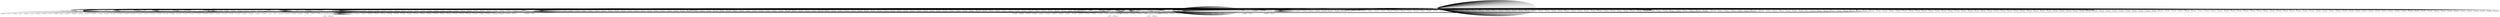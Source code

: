 digraph { 
0 [label= "Lv up to You"]
1 [label= "2019-01-22から1日間の記事一覧 - Lv up to You"]
2 [label= "ブログをNoteに移転します。 - Lv up to You"]
3 [label= "Out of domain"]
4 [label= "Out of domain"]
5 [label= "Out of domain"]
6 [label= "Out of domain"]
7 [label= "2018-12-25から1日間の記事一覧 - Lv up to You"]
8 [label= "ゴーストエンジニアリング学 - Lv up to You"]
9 [label= "Out of domain"]
10 [label= "Out of domain"]
11 [label= "Out of domain"]
12 [label= "Out of domain"]
13 [label= "Out of domain"]
14 [label= "Out of domain"]
15 [label= "Out of domain"]
16 [label= "Out of domain"]
17 [label= "Out of domain"]
18 [label= "Out of domain"]
19 [label= "Out of domain"]
20 [label= "Out of domain"]
21 [label= "2018-11-29から1日間の記事一覧 - Lv up to You"]
22 [label= "【メモ】ヒューマンオーグメンテーション学　セミナー「存在の拡張」に行ってきた - Lv up to You"]
23 [label= "Out of domain"]
24 [label= "「SFと人間拡張の未来」を勝手にレポートする - Lv up to You"]
25 [label= "Out of domain"]
26 [label= "Out of domain"]
27 [label= "Out of domain"]
28 [label= "Out of domain"]
29 [label= "Out of domain"]
30 [label= "Out of domain"]
31 [label= "Out of domain"]
32 [label= "Out of domain"]
33 [label= "Out of domain"]
34 [label= "Out of domain"]
35 [label= "Out of domain"]
36 [label= "Out of domain"]
37 [label= "Out of domain"]
38 [label= "2018-09-26から1日間の記事一覧 - Lv up to You"]
39 [label= "リアルとバーチャルが融け合う夏 （２）バーチャル空間のアート展編 - Lv up to You"]
40 [label= "リアルとバーチャルが融け合う夏　（１）VR学会編 - Lv up to You"]
41 [label= "Out of domain"]
42 [label= "Out of domain"]
43 [label= "Out of domain"]
44 [label= "Out of domain"]
45 [label= "Out of domain"]
46 [label= "Out of domain"]
47 [label= "Out of domain"]
48 [label= "Out of domain"]
49 [label= "Out of domain"]
50 [label= "Out of domain"]
51 [label= "Out of domain"]
52 [label= "Out of domain"]
53 [label= "Out of domain"]
54 [label= "Out of domain"]
55 [label= "Out of domain"]
56 [label= "Out of domain"]
57 [label= "Out of domain"]
58 [label= "Out of domain"]
59 [label= "Out of domain"]
60 [label= "Out of domain"]
61 [label= "Out of domain"]
62 [label= "Out of domain"]
63 [label= "Out of domain"]
64 [label= "Out of domain"]
65 [label= "Out of domain"]
66 [label= "Out of domain"]
67 [label= "Out of domain"]
68 [label= "Out of domain"]
69 [label= "Out of domain"]
70 [label= "Out of domain"]
71 [label= "Out of domain"]
72 [label= "Out of domain"]
73 [label= "Out of domain"]
74 [label= "Out of domain"]
75 [label= "Out of domain"]
76 [label= "Out of domain"]
77 [label= "Out of domain"]
78 [label= "Out of domain"]
79 [label= "Out of domain"]
80 [label= "Out of domain"]
81 [label= "Out of domain"]
82 [label= "Out of domain"]
83 [label= "Out of domain"]
84 [label= "Out of domain"]
85 [label= "Out of domain"]
86 [label= "Out of domain"]
87 [label= "Out of domain"]
88 [label= "2018-09-25から1日間の記事一覧 - Lv up to You"]
89 [label= "Out of domain"]
90 [label= "Out of domain"]
91 [label= "Out of domain"]
92 [label= "Out of domain"]
93 [label= "Out of domain"]
94 [label= "Out of domain"]
95 [label= "Out of domain"]
96 [label= "Out of domain"]
97 [label= "Out of domain"]
98 [label= "Out of domain"]
99 [label= "Out of domain"]
100 [label= "Out of domain"]
101 [label= "Out of domain"]
102 [label= "Out of domain"]
103 [label= "Out of domain"]
104 [label= "Out of domain"]
105 [label= "Out of domain"]
106 [label= "Out of domain"]
107 [label= "Out of domain"]
108 [label= "Out of domain"]
109 [label= "Out of domain"]
110 [label= "Out of domain"]
111 [label= "Out of domain"]
112 [label= "Out of domain"]
113 [label= "Out of domain"]
114 [label= "Out of domain"]
115 [label= "Out of domain"]
116 [label= "Out of domain"]
117 [label= "Out of domain"]
118 [label= "Out of domain"]
119 [label= "Out of domain"]
120 [label= "Out of domain"]
121 [label= "Out of domain"]
122 [label= "Out of domain"]
123 [label= "Out of domain"]
124 [label= "Out of domain"]
125 [label= "Out of domain"]
126 [label= "Out of domain"]
127 [label= "Out of domain"]
128 [label= "Out of domain"]
129 [label= "Out of domain"]
130 [label= "Out of domain"]
131 [label= "Out of domain"]
132 [label= "Out of domain"]
133 [label= "Out of domain"]
134 [label= "Out of domain"]
135 [label= "Out of domain"]
136 [label= "Out of domain"]
137 [label= "Out of domain"]
138 [label= "Out of domain"]
139 [label= "Out of domain"]
140 [label= "Out of domain"]
141 [label= "Out of domain"]
142 [label= "Out of domain"]
143 [label= "Out of domain"]
144 [label= "Out of domain"]
145 [label= "Out of domain"]
146 [label= "Out of domain"]
147 [label= "Out of domain"]
148 [label= "Out of domain"]
149 [label= "Out of domain"]
150 [label= "Out of domain"]
151 [label= "Out of domain"]
152 [label= "Out of domain"]
153 [label= "Out of domain"]
154 [label= "Out of domain"]
155 [label= "Out of domain"]
156 [label= "Out of domain"]
157 [label= "Out of domain"]
158 [label= "Out of domain"]
159 [label= "Out of domain"]
160 [label= "Out of domain"]
161 [label= "Out of domain"]
162 [label= "Out of domain"]
163 [label= "Out of domain"]
164 [label= "Out of domain"]
165 [label= "Out of domain"]
166 [label= "Out of domain"]
167 [label= "Out of domain"]
168 [label= "Out of domain"]
169 [label= "2018-06-14から1日間の記事一覧 - Lv up to You"]
170 [label= "東大でVRの勉強をするには？VRで or VRを研究するための研究室ガイド - Lv up to You"]
171 [label= "Out of domain"]
172 [label= "Out of domain"]
173 [label= "Out of domain"]
174 [label= "Out of domain"]
175 [label= "Out of domain"]
176 [label= "Out of domain"]
177 [label= "Out of domain"]
178 [label= "Out of domain"]
179 [label= "Out of domain"]
180 [label= "Out of domain"]
181 [label= "Out of domain"]
182 [label= "Out of domain"]
183 [label= "Out of domain"]
184 [label= "Out of domain"]
185 [label= "Out of domain"]
186 [label= "Out of domain"]
187 [label= "Out of domain"]
188 [label= "Out of domain"]
189 [label= "Out of domain"]
190 [label= "Out of domain"]
191 [label= "Out of domain"]
192 [label= "Out of domain"]
193 [label= "Out of domain"]
194 [label= "Out of domain"]
195 [label= "Out of domain"]
196 [label= "Out of domain"]
197 [label= "Out of domain"]
198 [label= "Out of domain"]
199 [label= "Out of domain"]
200 [label= "Out of domain"]
201 [label= "Out of domain"]
202 [label= "Out of domain"]
203 [label= "Out of domain"]
204 [label= "Out of domain"]
205 [label= "Out of domain"]
206 [label= "Out of domain"]
207 [label= "Out of domain"]
208 [label= "Out of domain"]
209 [label= "Out of domain"]
210 [label= "Out of domain"]
211 [label= "Out of domain"]
212 [label= "Out of domain"]
213 [label= "Out of domain"]
214 [label= "Out of domain"]
215 [label= "Out of domain"]
216 [label= "Out of domain"]
217 [label= "Out of domain"]
218 [label= "Out of domain"]
219 [label= "Out of domain"]
220 [label= "Out of domain"]
221 [label= "Out of domain"]
222 [label= "Out of domain"]
223 [label= "Out of domain"]
224 [label= "2018-05-18から1日間の記事一覧 - Lv up to You"]
225 [label= "東大五月祭2018で、VRを体験できる場所リスト - Lv up to You"]
226 [label= "Out of domain"]
227 [label= "Out of domain"]
228 [label= "Out of domain"]
229 [label= "Out of domain"]
230 [label= "Out of domain"]
231 [label= "Out of domain"]
232 [label= "Out of domain"]
233 [label= "Out of domain"]
234 [label= "Out of domain"]
235 [label= "Out of domain"]
236 [label= "Out of domain"]
237 [label= "Out of domain"]
238 [label= "Out of domain"]
239 [label= "Out of domain"]
240 [label= "Out of domain"]
241 [label= "Out of domain"]
242 [label= "Out of domain"]
243 [label= "Out of domain"]
244 [label= "Out of domain"]
245 [label= "Out of domain"]
246 [label= "Out of domain"]
247 [label= "Out of domain"]
248 [label= "Out of domain"]
249 [label= "Out of domain"]
250 [label= "Out of domain"]
251 [label= "Out of domain"]
252 [label= "Lv up to You"]
253 [label= "このブログについて - Lv up to You"]
254 [label= "Out of domain"]
255 [label= "Out of domain"]
256 [label= "error 404"]
257 [label= "Out of domain"]
258 [label= "記事一覧 - Lv up to You"]
259 [label= "Out of domain"]
260 [label= "Out of domain"]
261 [label= "Out of domain"]
262 [label= "Out of domain"]
263 [label= "Out of domain"]
264 [label= "Out of domain"]
265 [label= "Out of domain"]
266 [label= "Out of domain"]
267 [label= "Out of domain"]
268 [label= "Out of domain"]
269 [label= "Out of domain"]
270 [label= "Out of domain"]
271 [label= "Out of domain"]
272 [label= "Out of domain"]
273 [label= "Out of domain"]
274 [label= "Out of domain"]
275 [label= "Out of domain"]
276 [label= "Out of domain"]
277 [label= "Out of domain"]
278 [label= "Out of domain"]
279 [label= "Out of domain"]
280 [label= "Out of domain"]
281 [label= "Out of domain"]
282 [label= "Out of domain"]
283 [label= "Out of domain"]
284 [label= "Out of domain"]
285 [label= "Out of domain"]
286 [label= "Out of domain"]
287 [label= "Out of domain"]
288 [label= "Out of domain"]
289 [label= "Out of domain"]
290 [label= "Out of domain"]
291 [label= "Out of domain"]
292 [label= "Out of domain"]
293 [label= "Out of domain"]
294 [label= "Out of domain"]
295 [label= "Out of domain"]
296 [label= "Out of domain"]
297 [label= "Out of domain"]
298 [label= "Out of domain"]
299 [label= "Out of domain"]
300 [label= "Out of domain"]
301 [label= "Out of domain"]
302 [label= "Out of domain"]
303 [label= "Out of domain"]
304 [label= "Out of domain"]
305 [label= "Out of domain"]
306 [label= "Out of domain"]
307 [label= "Out of domain"]
308 [label= "Out of domain"]
309 [label= "Out of domain"]
310 [label= "Out of domain"]
311 [label= "Out of domain"]
312 [label= "Out of domain"]
313 [label= "error 404"]
314 [label= "Out of domain"]
315 [label= "Out of domain"]
316 [label= "error 404"]
317 [label= "Out of domain"]
318 [label= "Out of domain"]
319 [label= "error 404"]
320 [label= "Out of domain"]
321 [label= "Out of domain"]
322 [label= "error 404"]
323 [label= "Out of domain"]
324 [label= "error 404"]
325 [label= "Out of domain"]
326 [label= "Out of domain"]
327 [label= "error 404"]
328 [label= "Out of domain"]
329 [label= "2018-04-01から1日間の記事一覧 - Lv up to You"]
330 [label= "Out of domain"]
331 [label= "Out of domain"]
332 [label= "Out of domain"]
333 [label= "Out of domain"]
334 [label= "Out of domain"]
335 [label= "Out of domain"]
336 [label= "Out of domain"]
337 [label= "Out of domain"]
338 [label= "Out of domain"]
339 [label= "Out of domain"]
340 [label= "Out of domain"]
341 [label= "Out of domain"]
342 [label= "Out of domain"]
343 [label= "Out of domain"]
344 [label= "Out of domain"]
345 [label= "Out of domain"]
346 [label= "Out of domain"]
347 [label= "Out of domain"]
348 [label= "Out of domain"]
349 [label= "Out of domain"]
350 [label= "Out of domain"]
351 [label= "Out of domain"]
352 [label= "Out of domain"]
353 [label= "Out of domain"]
354 [label= "Out of domain"]
355 [label= "Out of domain"]
356 [label= "Out of domain"]
357 [label= "Out of domain"]
358 [label= "Out of domain"]
359 [label= "ビーターになれ！VR企画者のための第一層ボス攻略会議 - Lv up to You"]
360 [label= "error 404"]
361 [label= "Out of domain"]
362 [label= "Out of domain"]
363 [label= "Out of domain"]
364 [label= "error 404"]
365 [label= "Out of domain"]
366 [label= "Out of domain"]
367 [label= "2017-12-21から1日間の記事一覧 - Lv up to You"]
368 [label= "error 404"]
369 [label= "Out of domain"]
370 [label= "error 404"]
371 [label= "Out of domain"]
372 [label= "Out of domain"]
373 [label= "Out of domain"]
374 [label= "error 404"]
375 [label= "Out of domain"]
376 [label= "Out of domain"]
377 [label= "error 404"]
378 [label= "Out of domain"]
379 [label= "error 404"]
380 [label= "Out of domain"]
381 [label= "Out of domain"]
382 [label= "error 404"]
383 [label= "Out of domain"]
384 [label= "Out of domain"]
385 [label= "Out of domain"]
386 [label= "Out of domain"]
387 [label= "Out of domain"]
388 [label= "Out of domain"]
389 [label= "Out of domain"]
390 [label= "Out of domain"]
391 [label= "Out of domain"]
392 [label= "Out of domain"]
393 [label= "Out of domain"]
394 [label= "Out of domain"]
395 [label= "Out of domain"]
396 [label= "Out of domain"]
397 [label= "Out of domain"]
398 [label= "Out of domain"]
399 [label= "Out of domain"]
400 [label= "Out of domain"]
401 [label= "Out of domain"]
402 [label= "Out of domain"]
403 [label= "Out of domain"]
404 [label= "Out of domain"]
405 [label= "Out of domain"]
406 [label= "Out of domain"]
407 [label= "Out of domain"]
408 [label= "Out of domain"]
409 [label= "Out of domain"]
410 [label= "Out of domain"]
411 [label= "Out of domain"]
412 [label= "Out of domain"]
413 [label= "Out of domain"]
414 [label= "Out of domain"]
415 [label= "Out of domain"]
416 [label= "Out of domain"]
417 [label= "Out of domain"]
418 [label= "Out of domain"]
419 [label= "Out of domain"]
420 [label= "Out of domain"]
421 [label= "Out of domain"]
422 [label= "Out of domain"]
423 [label= "Out of domain"]
424 [label= "error 404"]
425 [label= "Out of domain"]
426 [label= "error 404"]
427 [label= "Out of domain"]
428 [label= "error 404"]
429 [label= "Out of domain"]
0->312;0->311;0->310;0->309;0->262;0->262;0->308;0->307;0->306;0->305;0->304;0->262;0->303;0->302;0->301;0->300;0->299;0->298;0->297;0->296;0->262;0->295;0->294;0->293;0->292;0->291;0->290;0->289;0->288;0->287;0->286;0->285;0->284;0->283;0->282;0->281;0->280;0->279;0->262;0->278;0->277;0->276;0->275;0->274;0->269;0->268;0->264;0->263;0->267;0->266;0->265;0->273;0->272;0->271;0->270;0->262;0->269;0->268;0->267;0->266;0->265;0->264;0->263;0->262;0->261;0->0;0->260;0->259;0->0;258->312;258->311;258->310;258->309;258->423;258->422;258->381;258->376;258->373;258->366;258->326;258->321;258->315;258->261;258->258;258->421;258->259;258->0;258->258;258->258;40->312;40->311;40->310;40->309;40->262;40->303;40->302;40->301;40->300;40->299;40->298;40->297;40->296;40->261;40->40;40->371;40->259;40->0;40->317;40->258;40->258;40->40;39->312;39->311;39->310;39->309;39->262;39->295;39->294;39->293;39->292;39->291;39->290;39->289;39->288;39->287;39->286;39->285;39->284;39->283;39->282;39->281;39->280;39->279;39->261;39->39;39->369;39->259;39->0;39->317;39->258;39->258;39->40;39->39;22->312;22->311;22->310;22->309;22->262;22->278;22->277;22->276;22->275;22->274;22->269;22->268;22->264;22->263;22->267;22->266;22->265;22->273;22->272;22->271;22->270;22->261;22->22;22->328;22->259;22->0;22->317;22->258;22->258;22->40;22->39;22->22;8->312;8->311;8->310;8->309;8->262;8->269;8->268;8->267;8->266;8->265;8->264;8->263;8->261;8->8;8->323;8->259;8->0;8->317;8->258;8->258;8->40;8->39;8->22;8->8;2->312;2->311;2->310;2->309;2->262;2->261;2->2;2->318;2->259;2->0;2->317;2->258;2->258;2->40;2->39;2->22;2->8;2->2;2->258;2->257;2->316;2->255;2->254;2->2;253->312;253->311;253->310;253->309;253->420;253->419;253->418;253->417;253->416;253->415;253->261;253->253;253->414;253->259;253->0;253->258;253->258;253->40;253->39;253->22;253->8;253->2;253->258;253->257;253->256;253->255;253->254;253->253;253->253;253->253;253->413;253->412;253->411;253->410;253->409;253->408;253->0;2->253;2->253;2->8;170->312;170->311;170->310;170->309;170->262;170->308;170->307;170->306;170->305;170->304;170->261;170->170;170->378;170->259;170->0;170->317;170->258;170->258;170->40;170->39;170->22;170->8;170->2;170->258;170->257;170->377;170->255;170->254;170->170;170->253;170->253;225->312;225->311;225->310;225->309;225->262;225->261;225->225;225->383;225->259;225->0;225->317;225->258;225->258;225->40;225->39;225->22;225->8;225->2;225->258;225->257;225->382;225->255;225->254;225->225;225->253;225->253;24->312;24->311;24->310;24->309;24->262;24->363;24->362;24->261;24->24;24->361;24->259;24->0;24->317;24->258;24->258;24->40;24->39;24->22;24->8;24->2;24->258;24->257;24->360;24->255;24->254;24->24;24->253;24->253;359->312;359->311;359->310;359->309;359->262;359->407;359->261;359->359;359->427;359->259;359->0;359->317;359->258;359->258;359->40;359->39;359->22;359->8;359->2;359->258;359->257;359->426;359->255;359->254;359->359;359->253;359->253;359->24;359->170;169->312;169->311;169->310;169->309;169->376;169->261;169->169;169->375;169->259;169->0;169->258;169->258;169->40;169->39;169->22;169->8;169->2;169->258;169->257;169->374;169->255;169->254;169->169;169->253;169->253;169->223;169->170;169->169;169->0;359->169;359->40;88->312;88->311;88->310;88->309;88->373;88->261;88->88;88->372;88->259;88->0;88->258;88->258;88->40;88->39;88->22;88->8;88->2;88->258;88->257;88->364;88->255;88->254;88->88;88->253;88->253;88->168;88->40;88->88;88->0;359->88;359->39;38->312;38->311;38->310;38->309;38->366;38->261;38->38;38->365;38->259;38->0;38->258;38->258;38->40;38->39;38->22;38->8;38->2;38->258;38->257;38->364;38->255;38->254;38->38;38->253;38->253;38->87;38->39;38->38;38->0;359->38;359->22;21->312;21->311;21->310;21->309;21->326;21->261;21->21;21->325;21->259;21->0;21->258;21->258;21->40;21->39;21->22;21->8;21->2;21->258;21->257;21->324;21->255;21->254;21->21;21->253;21->253;21->37;21->22;21->21;21->0;359->21;359->8;7->312;7->311;7->310;7->309;7->321;7->261;7->7;7->320;7->259;7->0;7->258;7->258;7->40;7->39;7->22;7->8;7->2;7->258;7->257;7->319;7->255;7->254;7->7;7->253;7->253;7->20;7->8;7->7;7->0;359->7;359->6;359->5;359->405;359->359;359->404;359->385;359->403;359->402;359->401;359->400;359->399;359->398;359->397;359->396;359->395;359->394;359->393;359->392;359->391;359->147;359->359;359->359;359->359;359->359;359->359;359->359;359->359;359->359;359->359;359->359;359->359;359->359;359->359;359->359;359->359;359->359;359->390;359->389;359->388;359->232;359->387;359->386;359->385;359->384;359->359;367->312;367->311;367->310;367->309;367->423;367->261;367->367;367->429;367->259;367->0;367->258;367->258;367->40;367->39;367->22;367->8;367->2;367->258;367->257;367->428;367->255;367->254;367->367;367->253;367->253;367->405;367->359;367->367;367->0;359->367;359->0;24->359;24->225;24->170;24->169;24->40;24->88;24->39;24->38;24->22;24->21;24->6;24->5;24->358;24->24;24->24;24->357;24->24;24->356;24->355;24->24;24->354;24->24;24->353;24->352;24->352;24->351;24->350;24->349;24->349;24->348;24->347;24->347;24->346;24->345;24->345;24->344;24->343;24->343;24->342;24->341;24->341;24->340;24->339;24->339;24->338;24->337;24->337;24->336;24->335;24->335;24->334;24->333;24->24;24->332;24->331;24->24;24->24;24->254;24->330;24->24;24->24;329->312;329->311;329->310;329->309;329->422;329->261;329->329;329->425;329->259;329->0;329->258;329->258;329->40;329->39;329->22;329->8;329->2;329->258;329->257;329->424;329->255;329->254;329->329;329->253;329->253;329->358;329->24;329->329;329->0;24->329;24->0;225->24;225->170;225->170;225->169;225->40;225->88;225->39;225->38;225->22;225->21;225->8;225->7;225->6;225->5;225->251;225->225;225->250;225->188;225->249;225->248;225->247;225->246;225->245;225->244;225->243;225->242;225->241;225->240;225->239;225->238;225->237;225->236;225->235;225->234;225->233;225->229;225->228;225->227;225->232;225->231;225->230;225->229;225->228;225->227;225->225;225->225;225->225;225->225;225->225;225->225;225->225;225->225;225->225;225->225;225->225;225->225;225->225;225->225;225->225;225->225;225->226;225->225;224->312;224->311;224->310;224->309;224->381;224->261;224->224;224->380;224->259;224->0;224->258;224->258;224->40;224->39;224->22;224->8;224->2;224->258;224->257;224->379;224->255;224->254;224->224;224->253;224->253;224->251;224->225;224->224;224->0;225->224;225->0;170->225;170->40;170->225;170->224;170->40;170->88;170->39;170->38;170->22;170->21;170->8;170->7;170->6;170->5;170->223;170->170;170->222;170->206;170->219;170->218;170->205;170->192;170->215;170->213;170->203;170->181;170->175;170->217;170->212;170->221;170->220;170->219;170->218;170->217;170->216;170->215;170->214;170->213;170->212;170->211;170->210;170->209;170->209;170->208;170->207;170->207;170->206;170->205;170->204;170->203;170->178;170->202;170->201;170->200;170->199;170->198;170->198;170->197;170->178;170->178;170->178;170->196;170->195;170->178;170->178;170->178;170->194;170->193;170->192;170->191;170->190;170->189;170->188;170->187;170->186;170->186;170->185;170->184;170->178;170->178;170->178;170->183;170->182;170->181;170->180;170->179;170->179;170->178;170->178;170->178;170->177;170->176;170->175;170->174;170->173;170->147;170->170;170->170;170->170;170->170;170->170;170->170;170->170;170->170;170->170;170->170;170->170;170->170;170->170;170->170;170->170;170->170;170->170;170->170;170->170;170->170;170->170;170->170;170->170;170->170;170->170;170->170;170->170;170->170;170->170;170->170;170->170;170->170;170->170;170->170;170->170;170->170;170->170;170->170;170->170;170->170;170->170;170->170;170->170;170->170;170->170;170->170;170->170;170->170;170->170;170->170;170->170;170->170;170->170;170->170;170->170;170->170;170->170;170->170;170->170;170->170;170->170;170->170;170->170;170->170;170->170;170->170;170->170;170->170;170->170;170->170;170->170;170->170;170->170;170->170;170->170;170->172;170->171;170->170;170->169;170->0;2->170;2->169;2->40;2->88;2->39;2->38;2->22;2->21;2->8;2->7;2->6;2->5;2->4;2->2;2->3;2->3;2->2;1->312;1->311;1->310;1->309;1->315;1->261;1->1;1->314;1->259;1->0;1->258;1->258;1->40;1->39;1->22;1->8;1->2;1->258;1->257;1->313;1->255;1->254;1->1;1->253;1->253;1->4;1->1;1->0;2->1;2->0;8->2;8->258;8->257;8->322;8->255;8->254;8->8;8->253;8->253;8->22;8->2;8->225;8->224;8->170;8->169;8->40;8->88;8->39;8->38;8->22;8->21;8->6;8->5;8->20;8->8;8->19;8->18;8->17;8->16;8->15;8->14;8->13;8->12;8->11;8->10;8->9;8->8;8->7;8->0;22->8;22->2;22->258;22->257;22->327;22->255;22->254;22->22;22->253;22->253;22->39;22->8;22->225;22->224;22->170;22->169;22->40;22->88;22->39;22->38;22->8;22->7;22->6;22->5;22->37;22->22;22->36;22->35;22->34;22->33;22->32;22->18;22->17;22->16;22->15;22->14;22->13;22->12;22->11;22->10;22->9;22->31;22->30;22->29;22->28;22->27;22->26;22->25;22->24;22->23;22->22;22->21;22->0;39->22;39->8;39->2;39->258;39->257;39->368;39->255;39->254;39->39;39->253;39->253;39->40;39->22;39->359;39->367;39->24;39->329;39->225;39->224;39->170;39->169;39->40;39->88;39->6;39->5;39->87;39->39;39->86;39->85;39->84;39->83;39->82;39->81;39->80;39->79;39->78;39->77;39->42;39->76;39->75;39->74;39->73;39->72;39->42;39->71;39->70;39->69;39->68;39->67;39->66;39->42;39->65;39->64;39->63;39->62;39->61;39->60;39->59;39->58;39->57;39->56;39->55;39->54;39->53;39->52;39->51;39->50;39->49;39->48;39->41;39->47;39->46;39->45;39->44;39->43;39->42;39->39;39->39;39->39;39->39;39->39;39->39;39->39;39->39;39->39;39->39;39->39;39->39;39->39;39->39;39->39;39->39;39->39;39->39;39->39;39->39;39->39;39->39;39->39;39->41;39->40;39->39;39->38;39->0;40->39;40->22;40->8;40->2;40->258;40->257;40->370;40->255;40->254;40->40;40->253;40->253;40->170;40->39;40->225;40->224;40->170;40->169;40->39;40->38;40->22;40->21;40->8;40->7;40->6;40->5;40->168;40->40;40->86;40->85;40->83;40->82;40->81;40->80;40->79;40->78;40->77;40->42;40->76;40->75;40->74;40->73;40->72;40->42;40->71;40->70;40->69;40->67;40->66;40->42;40->65;40->64;40->63;40->62;40->61;40->60;40->59;40->58;40->167;40->166;40->165;40->164;40->150;40->163;40->162;40->150;40->161;40->160;40->159;40->150;40->158;40->157;40->156;40->155;40->154;40->150;40->153;40->152;40->151;40->150;40->149;40->148;40->89;40->147;40->146;40->145;40->145;40->144;40->143;40->143;40->142;40->141;40->140;40->90;40->129;40->134;40->139;40->138;40->137;40->90;40->134;40->136;40->135;40->90;40->129;40->134;40->133;40->132;40->131;40->130;40->129;40->90;40->128;40->127;40->90;40->126;40->125;40->53;40->124;40->123;40->122;40->121;40->120;40->119;40->118;40->117;40->116;40->115;40->114;40->113;40->112;40->97;40->111;40->110;40->105;40->109;40->108;40->107;40->106;40->105;40->104;40->103;40->102;40->101;40->100;40->90;40->99;40->98;40->97;40->96;40->53;40->95;40->94;40->93;40->92;40->91;40->90;40->40;40->40;40->40;40->40;40->40;40->40;40->40;40->40;40->40;40->40;40->40;40->40;40->40;40->40;40->40;40->40;40->40;40->40;40->40;40->40;40->40;40->40;40->40;40->89;40->40;40->88;40->0;258->40;258->39;258->22;258->8;258->2;258->258;258->257;258->256;258->255;258->254;258->258;258->253;258->253;258->405;258->359;258->367;258->358;258->24;258->329;258->251;258->225;258->224;258->223;258->170;258->169;258->168;258->40;258->88;258->87;258->39;258->38;258->37;258->22;258->21;258->20;258->8;258->7;258->4;258->1;258->0;0->258;0->258;0->40;0->39;0->22;0->8;0->2;0->258;0->257;0->256;0->255;0->254;0->0;0->253;0->253;252->312;252->311;252->310;252->309;252->262;252->407;252->262;252->363;252->362;252->261;252->252;252->406;252->259;252->0;252->258;252->258;252->40;252->39;252->22;252->8;252->2;252->258;252->257;252->256;252->255;252->254;252->252;252->253;252->253;252->6;252->5;252->405;252->359;252->404;252->385;252->403;252->402;252->401;252->400;252->399;252->398;252->397;252->396;252->395;252->394;252->393;252->392;252->391;252->147;252->252;252->252;252->252;252->252;252->252;252->252;252->252;252->252;252->252;252->252;252->252;252->252;252->252;252->252;252->252;252->252;252->390;252->389;252->388;252->232;252->387;252->386;252->385;252->384;252->359;252->367;252->6;252->5;252->358;252->24;252->252;252->357;252->252;252->356;252->355;252->252;252->354;252->252;252->353;252->352;252->352;252->351;252->350;252->349;252->349;252->348;252->347;252->347;252->346;252->345;252->345;252->344;252->343;252->343;252->342;252->341;252->341;252->340;252->339;252->339;252->338;252->337;252->337;252->336;252->335;252->335;252->334;252->333;252->252;252->332;252->331;252->252;252->252;252->254;252->330;252->252;252->24;252->329;252->0;0->252;0->6;0->5;0->251;0->225;0->250;0->188;0->249;0->248;0->247;0->246;0->245;0->244;0->243;0->242;0->241;0->240;0->239;0->238;0->237;0->236;0->235;0->234;0->233;0->229;0->228;0->227;0->232;0->231;0->230;0->229;0->228;0->227;0->0;0->0;0->0;0->0;0->0;0->0;0->0;0->0;0->0;0->0;0->0;0->0;0->0;0->0;0->0;0->0;0->226;0->225;0->224;0->6;0->5;0->223;0->170;0->222;0->206;0->219;0->218;0->205;0->192;0->215;0->213;0->203;0->181;0->175;0->217;0->212;0->221;0->220;0->219;0->218;0->217;0->216;0->215;0->214;0->213;0->212;0->211;0->210;0->209;0->209;0->208;0->207;0->207;0->206;0->205;0->204;0->203;0->178;0->202;0->201;0->200;0->199;0->198;0->198;0->197;0->178;0->178;0->178;0->196;0->195;0->178;0->178;0->178;0->194;0->193;0->192;0->191;0->190;0->189;0->188;0->187;0->186;0->186;0->185;0->184;0->178;0->178;0->178;0->183;0->182;0->181;0->180;0->179;0->179;0->178;0->178;0->178;0->177;0->176;0->175;0->174;0->173;0->147;0->0;0->0;0->0;0->0;0->0;0->0;0->0;0->0;0->0;0->0;0->0;0->0;0->0;0->0;0->0;0->0;0->0;0->0;0->0;0->0;0->0;0->0;0->0;0->0;0->0;0->0;0->0;0->0;0->0;0->0;0->0;0->0;0->0;0->0;0->0;0->0;0->0;0->0;0->0;0->0;0->0;0->0;0->0;0->0;0->0;0->0;0->0;0->0;0->0;0->0;0->0;0->0;0->0;0->0;0->0;0->0;0->0;0->0;0->0;0->0;0->0;0->0;0->0;0->0;0->0;0->0;0->0;0->0;0->0;0->0;0->0;0->0;0->0;0->0;0->0;0->172;0->171;0->170;0->169;0->6;0->5;0->168;0->40;0->86;0->85;0->83;0->82;0->81;0->80;0->79;0->78;0->77;0->42;0->76;0->75;0->74;0->73;0->72;0->42;0->71;0->70;0->69;0->67;0->66;0->42;0->65;0->64;0->63;0->62;0->61;0->60;0->59;0->58;0->167;0->166;0->165;0->164;0->150;0->163;0->162;0->150;0->161;0->160;0->159;0->150;0->158;0->157;0->156;0->155;0->154;0->150;0->153;0->152;0->151;0->150;0->149;0->148;0->89;0->147;0->146;0->145;0->145;0->144;0->143;0->143;0->142;0->141;0->140;0->90;0->129;0->134;0->139;0->138;0->137;0->90;0->134;0->136;0->135;0->90;0->129;0->134;0->133;0->132;0->131;0->130;0->129;0->90;0->128;0->127;0->90;0->126;0->125;0->53;0->124;0->123;0->122;0->121;0->120;0->119;0->118;0->117;0->116;0->115;0->114;0->113;0->112;0->97;0->111;0->110;0->105;0->109;0->108;0->107;0->106;0->105;0->104;0->103;0->102;0->101;0->100;0->90;0->99;0->98;0->97;0->96;0->53;0->95;0->94;0->93;0->92;0->91;0->90;0->0;0->0;0->0;0->0;0->0;0->0;0->0;0->0;0->0;0->0;0->0;0->0;0->0;0->0;0->0;0->0;0->0;0->0;0->0;0->0;0->0;0->0;0->0;0->89;0->40;0->88;0->6;0->5;0->87;0->39;0->86;0->85;0->84;0->83;0->82;0->81;0->80;0->79;0->78;0->77;0->42;0->76;0->75;0->74;0->73;0->72;0->42;0->71;0->70;0->69;0->68;0->67;0->66;0->42;0->65;0->64;0->63;0->62;0->61;0->60;0->59;0->58;0->57;0->56;0->55;0->54;0->53;0->52;0->51;0->50;0->49;0->48;0->41;0->47;0->46;0->45;0->44;0->43;0->42;0->0;0->0;0->0;0->0;0->0;0->0;0->0;0->0;0->0;0->0;0->0;0->0;0->0;0->0;0->0;0->0;0->0;0->0;0->0;0->0;0->0;0->0;0->0;0->41;0->40;0->39;0->38;0->6;0->5;0->37;0->22;0->36;0->35;0->34;0->33;0->32;0->18;0->17;0->16;0->15;0->14;0->13;0->12;0->11;0->10;0->9;0->31;0->30;0->29;0->28;0->27;0->26;0->25;0->24;0->23;0->22;0->21;0->6;0->5;0->20;0->8;0->19;0->18;0->17;0->16;0->15;0->14;0->13;0->12;0->11;0->10;0->9;0->8;0->7;0->6;0->5;0->4;0->2;0->3;0->3;0->2;0->1;0->0;{rank = same; 0; }
{rank = same; 312; 311; 310; 309; 262; 308; 307; 306; 305; 304; 303; 302; 301; 300; 299; 298; 297; 296; 295; 294; 293; 292; 291; 290; 289; 288; 287; 286; 285; 284; 283; 282; 281; 280; 279; 278; 277; 276; 275; 274; 269; 268; 264; 263; 267; 266; 265; 273; 272; 271; 270; 261; 260; 259; 258; 40; 39; 22; 8; 2; 257; 256; 255; 254; 253; 252; 6; 5; 251; 225; 250; 188; 249; 248; 247; 246; 245; 244; 243; 242; 241; 240; 239; 238; 237; 236; 235; 234; 233; 229; 228; 227; 232; 231; 230; 226; 224; 223; 170; 222; 206; 219; 218; 205; 192; 215; 213; 203; 181; 175; 217; 212; 221; 220; 216; 214; 211; 210; 209; 208; 207; 204; 178; 202; 201; 200; 199; 198; 197; 196; 195; 194; 193; 191; 190; 189; 187; 186; 185; 184; 183; 182; 180; 179; 177; 176; 174; 173; 147; 172; 171; 169; 168; 86; 85; 83; 82; 81; 80; 79; 78; 77; 42; 76; 75; 74; 73; 72; 71; 70; 69; 67; 66; 65; 64; 63; 62; 61; 60; 59; 58; 167; 166; 165; 164; 150; 163; 162; 161; 160; 159; 158; 157; 156; 155; 154; 153; 152; 151; 149; 148; 89; 146; 145; 144; 143; 142; 141; 140; 90; 129; 134; 139; 138; 137; 136; 135; 133; 132; 131; 130; 128; 127; 126; 125; 53; 124; 123; 122; 121; 120; 119; 118; 117; 116; 115; 114; 113; 112; 97; 111; 110; 105; 109; 108; 107; 106; 104; 103; 102; 101; 100; 99; 98; 96; 95; 94; 93; 92; 91; 88; 87; 84; 68; 57; 56; 55; 54; 52; 51; 50; 49; 48; 41; 47; 46; 45; 44; 43; 38; 37; 36; 35; 34; 33; 32; 18; 17; 16; 15; 14; 13; 12; 11; 10; 9; 31; 30; 29; 28; 27; 26; 25; 24; 23; 21; 20; 19; 7; 4; 3; 1; }
{rank = same; 423; 422; 381; 376; 373; 366; 326; 321; 315; 421; 405; 359; 367; 358; 329; 371; 317; 370; 369; 368; 328; 327; 323; 322; 318; 316; 420; 419; 418; 417; 416; 415; 414; 413; 412; 411; 410; 409; 408; 407; 363; 362; 406; 404; 385; 403; 402; 401; 400; 399; 398; 397; 396; 395; 394; 393; 392; 391; 390; 389; 388; 387; 386; 384; 357; 356; 355; 354; 353; 352; 351; 350; 349; 348; 347; 346; 345; 344; 343; 342; 341; 340; 339; 338; 337; 336; 335; 334; 333; 332; 331; 330; 383; 382; 380; 379; 378; 377; 375; 374; 372; 364; 365; 361; 360; 325; 324; 320; 319; 314; 313; }
{rank = same; 427; 426; 429; 428; 425; 424; }
} 

